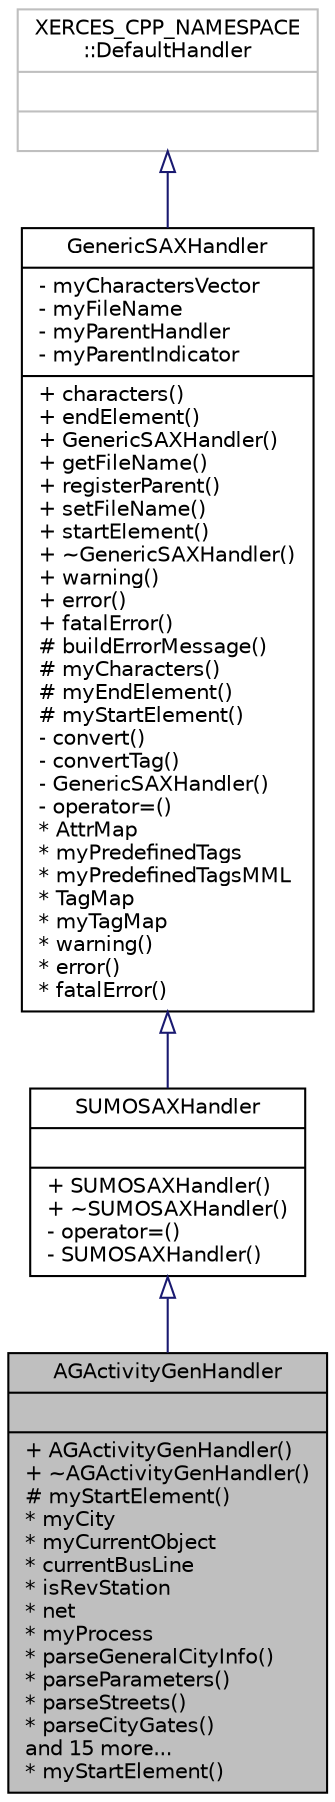 digraph "AGActivityGenHandler"
{
  edge [fontname="Helvetica",fontsize="10",labelfontname="Helvetica",labelfontsize="10"];
  node [fontname="Helvetica",fontsize="10",shape=record];
  Node0 [label="{AGActivityGenHandler\n||+ AGActivityGenHandler()\l+ ~AGActivityGenHandler()\l# myStartElement()\l* myCity\l* myCurrentObject\l* currentBusLine\l* isRevStation\l* net\l* myProcess\l* parseGeneralCityInfo()\l* parseParameters()\l* parseStreets()\l* parseCityGates()\land 15 more...\l* myStartElement()\l}",height=0.2,width=0.4,color="black", fillcolor="grey75", style="filled", fontcolor="black"];
  Node1 -> Node0 [dir="back",color="midnightblue",fontsize="10",style="solid",arrowtail="onormal",fontname="Helvetica"];
  Node1 [label="{SUMOSAXHandler\n||+ SUMOSAXHandler()\l+ ~SUMOSAXHandler()\l- operator=()\l- SUMOSAXHandler()\l}",height=0.2,width=0.4,color="black", fillcolor="white", style="filled",URL="$db/db8/class_s_u_m_o_s_a_x_handler.html",tooltip="SAX-handler base for SUMO-files. "];
  Node2 -> Node1 [dir="back",color="midnightblue",fontsize="10",style="solid",arrowtail="onormal",fontname="Helvetica"];
  Node2 [label="{GenericSAXHandler\n|- myCharactersVector\l- myFileName\l- myParentHandler\l- myParentIndicator\l|+ characters()\l+ endElement()\l+ GenericSAXHandler()\l+ getFileName()\l+ registerParent()\l+ setFileName()\l+ startElement()\l+ ~GenericSAXHandler()\l+ warning()\l+ error()\l+ fatalError()\l# buildErrorMessage()\l# myCharacters()\l# myEndElement()\l# myStartElement()\l- convert()\l- convertTag()\l- GenericSAXHandler()\l- operator=()\l* AttrMap\l* myPredefinedTags\l* myPredefinedTagsMML\l* TagMap\l* myTagMap\l* warning()\l* error()\l* fatalError()\l}",height=0.2,width=0.4,color="black", fillcolor="white", style="filled",URL="$da/da8/class_generic_s_a_x_handler.html",tooltip="A handler which converts occuring elements and attributes into enums. "];
  Node3 -> Node2 [dir="back",color="midnightblue",fontsize="10",style="solid",arrowtail="onormal",fontname="Helvetica"];
  Node3 [label="{XERCES_CPP_NAMESPACE\l::DefaultHandler\n||}",height=0.2,width=0.4,color="grey75", fillcolor="white", style="filled"];
}

